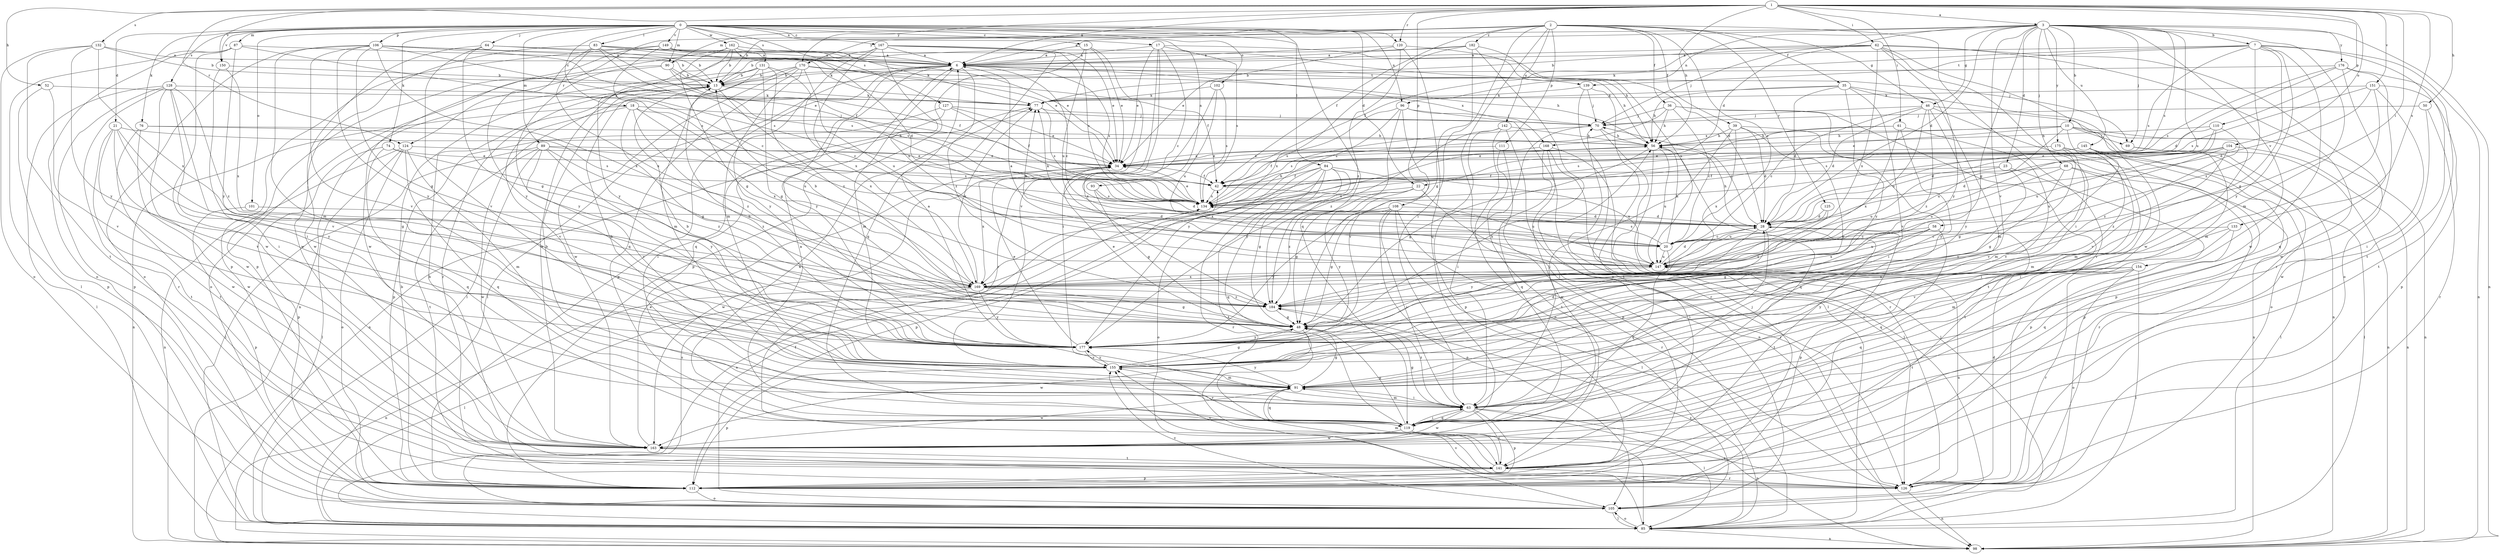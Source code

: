 strict digraph  {
0;
1;
2;
3;
6;
7;
10;
13;
15;
17;
18;
20;
21;
22;
23;
28;
34;
35;
36;
39;
42;
46;
48;
50;
52;
56;
58;
61;
62;
63;
64;
68;
69;
70;
74;
76;
77;
83;
84;
85;
87;
89;
90;
91;
93;
96;
98;
101;
102;
104;
105;
106;
108;
110;
111;
112;
119;
120;
124;
125;
126;
127;
128;
131;
132;
133;
134;
139;
141;
142;
145;
147;
149;
150;
151;
154;
155;
162;
163;
167;
168;
169;
170;
175;
176;
177;
182;
184;
0 -> 15  [label=c];
0 -> 17  [label=c];
0 -> 18  [label=c];
0 -> 21  [label=d];
0 -> 22  [label=d];
0 -> 64  [label=j];
0 -> 74  [label=k];
0 -> 76  [label=k];
0 -> 83  [label=l];
0 -> 84  [label=l];
0 -> 87  [label=m];
0 -> 89  [label=m];
0 -> 90  [label=m];
0 -> 93  [label=n];
0 -> 96  [label=n];
0 -> 101  [label=o];
0 -> 102  [label=o];
0 -> 106  [label=p];
0 -> 119  [label=q];
0 -> 120  [label=r];
0 -> 127  [label=s];
0 -> 128  [label=s];
0 -> 131  [label=s];
0 -> 149  [label=v];
0 -> 150  [label=v];
0 -> 162  [label=w];
0 -> 167  [label=x];
1 -> 3  [label=a];
1 -> 6  [label=a];
1 -> 50  [label=h];
1 -> 52  [label=h];
1 -> 56  [label=h];
1 -> 58  [label=i];
1 -> 61  [label=i];
1 -> 62  [label=i];
1 -> 104  [label=o];
1 -> 108  [label=p];
1 -> 110  [label=p];
1 -> 120  [label=r];
1 -> 124  [label=r];
1 -> 132  [label=s];
1 -> 133  [label=s];
1 -> 150  [label=v];
1 -> 151  [label=v];
1 -> 170  [label=y];
2 -> 6  [label=a];
2 -> 20  [label=c];
2 -> 35  [label=f];
2 -> 36  [label=f];
2 -> 39  [label=f];
2 -> 42  [label=f];
2 -> 46  [label=g];
2 -> 63  [label=i];
2 -> 85  [label=l];
2 -> 90  [label=m];
2 -> 111  [label=p];
2 -> 124  [label=r];
2 -> 125  [label=r];
2 -> 126  [label=r];
2 -> 142  [label=u];
2 -> 182  [label=z];
3 -> 7  [label=b];
3 -> 10  [label=b];
3 -> 13  [label=b];
3 -> 22  [label=d];
3 -> 23  [label=d];
3 -> 28  [label=d];
3 -> 46  [label=g];
3 -> 48  [label=g];
3 -> 68  [label=j];
3 -> 69  [label=j];
3 -> 91  [label=m];
3 -> 96  [label=n];
3 -> 98  [label=n];
3 -> 134  [label=s];
3 -> 145  [label=u];
3 -> 147  [label=u];
3 -> 154  [label=v];
3 -> 155  [label=v];
3 -> 170  [label=y];
3 -> 175  [label=y];
3 -> 176  [label=y];
6 -> 13  [label=b];
6 -> 20  [label=c];
6 -> 56  [label=h];
6 -> 85  [label=l];
6 -> 91  [label=m];
6 -> 112  [label=p];
6 -> 119  [label=q];
6 -> 134  [label=s];
6 -> 139  [label=t];
6 -> 168  [label=x];
6 -> 177  [label=y];
6 -> 184  [label=z];
7 -> 6  [label=a];
7 -> 48  [label=g];
7 -> 77  [label=k];
7 -> 98  [label=n];
7 -> 134  [label=s];
7 -> 139  [label=t];
7 -> 141  [label=t];
7 -> 163  [label=w];
7 -> 177  [label=y];
7 -> 184  [label=z];
10 -> 34  [label=e];
10 -> 56  [label=h];
10 -> 69  [label=j];
10 -> 91  [label=m];
10 -> 98  [label=n];
10 -> 147  [label=u];
10 -> 155  [label=v];
10 -> 168  [label=x];
13 -> 77  [label=k];
13 -> 169  [label=x];
15 -> 6  [label=a];
15 -> 34  [label=e];
15 -> 112  [label=p];
15 -> 126  [label=r];
15 -> 147  [label=u];
17 -> 6  [label=a];
17 -> 20  [label=c];
17 -> 34  [label=e];
17 -> 63  [label=i];
17 -> 69  [label=j];
17 -> 134  [label=s];
17 -> 155  [label=v];
18 -> 48  [label=g];
18 -> 70  [label=j];
18 -> 98  [label=n];
18 -> 147  [label=u];
18 -> 155  [label=v];
18 -> 169  [label=x];
18 -> 184  [label=z];
20 -> 56  [label=h];
20 -> 77  [label=k];
20 -> 119  [label=q];
20 -> 134  [label=s];
20 -> 147  [label=u];
21 -> 48  [label=g];
21 -> 56  [label=h];
21 -> 141  [label=t];
21 -> 155  [label=v];
21 -> 163  [label=w];
21 -> 177  [label=y];
22 -> 48  [label=g];
22 -> 126  [label=r];
22 -> 134  [label=s];
22 -> 177  [label=y];
22 -> 184  [label=z];
23 -> 42  [label=f];
23 -> 112  [label=p];
23 -> 147  [label=u];
23 -> 177  [label=y];
28 -> 20  [label=c];
28 -> 56  [label=h];
28 -> 63  [label=i];
28 -> 70  [label=j];
28 -> 77  [label=k];
28 -> 112  [label=p];
28 -> 141  [label=t];
28 -> 177  [label=y];
34 -> 42  [label=f];
34 -> 163  [label=w];
34 -> 169  [label=x];
35 -> 28  [label=d];
35 -> 56  [label=h];
35 -> 77  [label=k];
35 -> 91  [label=m];
35 -> 98  [label=n];
35 -> 155  [label=v];
35 -> 177  [label=y];
36 -> 20  [label=c];
36 -> 56  [label=h];
36 -> 63  [label=i];
36 -> 70  [label=j];
36 -> 134  [label=s];
36 -> 141  [label=t];
39 -> 28  [label=d];
39 -> 56  [label=h];
39 -> 63  [label=i];
39 -> 98  [label=n];
39 -> 169  [label=x];
39 -> 177  [label=y];
42 -> 134  [label=s];
42 -> 147  [label=u];
46 -> 20  [label=c];
46 -> 28  [label=d];
46 -> 70  [label=j];
46 -> 105  [label=o];
46 -> 112  [label=p];
46 -> 147  [label=u];
46 -> 177  [label=y];
46 -> 184  [label=z];
48 -> 34  [label=e];
48 -> 56  [label=h];
48 -> 163  [label=w];
48 -> 177  [label=y];
50 -> 70  [label=j];
50 -> 126  [label=r];
50 -> 163  [label=w];
52 -> 77  [label=k];
52 -> 112  [label=p];
52 -> 155  [label=v];
56 -> 34  [label=e];
56 -> 42  [label=f];
56 -> 48  [label=g];
56 -> 85  [label=l];
56 -> 119  [label=q];
56 -> 147  [label=u];
56 -> 169  [label=x];
58 -> 20  [label=c];
58 -> 48  [label=g];
58 -> 119  [label=q];
58 -> 147  [label=u];
58 -> 169  [label=x];
61 -> 56  [label=h];
61 -> 91  [label=m];
61 -> 134  [label=s];
61 -> 169  [label=x];
61 -> 177  [label=y];
62 -> 6  [label=a];
62 -> 13  [label=b];
62 -> 42  [label=f];
62 -> 63  [label=i];
62 -> 70  [label=j];
62 -> 105  [label=o];
62 -> 126  [label=r];
62 -> 163  [label=w];
62 -> 169  [label=x];
62 -> 177  [label=y];
63 -> 13  [label=b];
63 -> 48  [label=g];
63 -> 85  [label=l];
63 -> 91  [label=m];
63 -> 98  [label=n];
63 -> 112  [label=p];
63 -> 119  [label=q];
63 -> 141  [label=t];
63 -> 163  [label=w];
63 -> 184  [label=z];
64 -> 6  [label=a];
64 -> 13  [label=b];
64 -> 48  [label=g];
64 -> 155  [label=v];
64 -> 163  [label=w];
68 -> 42  [label=f];
68 -> 48  [label=g];
68 -> 126  [label=r];
68 -> 141  [label=t];
68 -> 147  [label=u];
69 -> 63  [label=i];
69 -> 98  [label=n];
70 -> 56  [label=h];
70 -> 63  [label=i];
70 -> 126  [label=r];
70 -> 134  [label=s];
74 -> 34  [label=e];
74 -> 112  [label=p];
74 -> 119  [label=q];
74 -> 184  [label=z];
76 -> 56  [label=h];
76 -> 134  [label=s];
76 -> 141  [label=t];
76 -> 163  [label=w];
77 -> 70  [label=j];
77 -> 98  [label=n];
77 -> 134  [label=s];
83 -> 6  [label=a];
83 -> 34  [label=e];
83 -> 42  [label=f];
83 -> 77  [label=k];
83 -> 134  [label=s];
83 -> 163  [label=w];
83 -> 169  [label=x];
83 -> 177  [label=y];
84 -> 42  [label=f];
84 -> 48  [label=g];
84 -> 105  [label=o];
84 -> 112  [label=p];
84 -> 119  [label=q];
84 -> 126  [label=r];
84 -> 141  [label=t];
84 -> 147  [label=u];
85 -> 98  [label=n];
85 -> 105  [label=o];
85 -> 134  [label=s];
85 -> 155  [label=v];
85 -> 184  [label=z];
87 -> 6  [label=a];
87 -> 85  [label=l];
87 -> 105  [label=o];
87 -> 134  [label=s];
87 -> 163  [label=w];
87 -> 177  [label=y];
89 -> 34  [label=e];
89 -> 85  [label=l];
89 -> 134  [label=s];
89 -> 141  [label=t];
89 -> 155  [label=v];
89 -> 163  [label=w];
89 -> 177  [label=y];
89 -> 184  [label=z];
90 -> 13  [label=b];
90 -> 42  [label=f];
90 -> 105  [label=o];
90 -> 134  [label=s];
90 -> 177  [label=y];
91 -> 13  [label=b];
91 -> 48  [label=g];
91 -> 63  [label=i];
91 -> 119  [label=q];
91 -> 163  [label=w];
91 -> 177  [label=y];
93 -> 28  [label=d];
93 -> 48  [label=g];
93 -> 134  [label=s];
96 -> 70  [label=j];
96 -> 126  [label=r];
96 -> 134  [label=s];
96 -> 155  [label=v];
96 -> 177  [label=y];
96 -> 184  [label=z];
101 -> 28  [label=d];
101 -> 112  [label=p];
102 -> 77  [label=k];
102 -> 134  [label=s];
102 -> 147  [label=u];
102 -> 184  [label=z];
104 -> 28  [label=d];
104 -> 34  [label=e];
104 -> 98  [label=n];
104 -> 147  [label=u];
104 -> 184  [label=z];
105 -> 42  [label=f];
105 -> 85  [label=l];
105 -> 134  [label=s];
105 -> 155  [label=v];
106 -> 6  [label=a];
106 -> 13  [label=b];
106 -> 34  [label=e];
106 -> 48  [label=g];
106 -> 91  [label=m];
106 -> 105  [label=o];
106 -> 134  [label=s];
106 -> 155  [label=v];
106 -> 169  [label=x];
106 -> 177  [label=y];
108 -> 28  [label=d];
108 -> 48  [label=g];
108 -> 63  [label=i];
108 -> 85  [label=l];
108 -> 105  [label=o];
108 -> 126  [label=r];
108 -> 177  [label=y];
110 -> 28  [label=d];
110 -> 56  [label=h];
110 -> 134  [label=s];
110 -> 147  [label=u];
110 -> 184  [label=z];
111 -> 34  [label=e];
111 -> 112  [label=p];
111 -> 141  [label=t];
112 -> 13  [label=b];
112 -> 70  [label=j];
112 -> 105  [label=o];
119 -> 6  [label=a];
119 -> 48  [label=g];
119 -> 63  [label=i];
119 -> 77  [label=k];
119 -> 85  [label=l];
119 -> 126  [label=r];
119 -> 155  [label=v];
119 -> 163  [label=w];
120 -> 6  [label=a];
120 -> 34  [label=e];
120 -> 119  [label=q];
120 -> 147  [label=u];
120 -> 184  [label=z];
124 -> 34  [label=e];
124 -> 85  [label=l];
124 -> 91  [label=m];
124 -> 98  [label=n];
124 -> 105  [label=o];
124 -> 119  [label=q];
125 -> 28  [label=d];
125 -> 147  [label=u];
125 -> 184  [label=z];
126 -> 28  [label=d];
126 -> 98  [label=n];
126 -> 147  [label=u];
127 -> 34  [label=e];
127 -> 42  [label=f];
127 -> 63  [label=i];
127 -> 70  [label=j];
127 -> 112  [label=p];
128 -> 63  [label=i];
128 -> 77  [label=k];
128 -> 85  [label=l];
128 -> 112  [label=p];
128 -> 126  [label=r];
128 -> 155  [label=v];
128 -> 163  [label=w];
128 -> 184  [label=z];
131 -> 13  [label=b];
131 -> 20  [label=c];
131 -> 48  [label=g];
131 -> 91  [label=m];
131 -> 98  [label=n];
131 -> 126  [label=r];
131 -> 184  [label=z];
132 -> 6  [label=a];
132 -> 13  [label=b];
132 -> 105  [label=o];
132 -> 141  [label=t];
132 -> 169  [label=x];
132 -> 177  [label=y];
133 -> 20  [label=c];
133 -> 91  [label=m];
133 -> 119  [label=q];
133 -> 155  [label=v];
134 -> 28  [label=d];
134 -> 34  [label=e];
134 -> 56  [label=h];
139 -> 70  [label=j];
139 -> 77  [label=k];
139 -> 85  [label=l];
139 -> 141  [label=t];
141 -> 13  [label=b];
141 -> 91  [label=m];
141 -> 112  [label=p];
141 -> 126  [label=r];
141 -> 155  [label=v];
142 -> 56  [label=h];
142 -> 98  [label=n];
142 -> 105  [label=o];
142 -> 112  [label=p];
142 -> 177  [label=y];
145 -> 34  [label=e];
145 -> 63  [label=i];
145 -> 85  [label=l];
145 -> 112  [label=p];
145 -> 155  [label=v];
147 -> 6  [label=a];
147 -> 28  [label=d];
147 -> 169  [label=x];
149 -> 6  [label=a];
149 -> 20  [label=c];
149 -> 34  [label=e];
149 -> 56  [label=h];
149 -> 112  [label=p];
149 -> 163  [label=w];
150 -> 13  [label=b];
150 -> 63  [label=i];
150 -> 169  [label=x];
151 -> 28  [label=d];
151 -> 63  [label=i];
151 -> 77  [label=k];
151 -> 91  [label=m];
151 -> 112  [label=p];
151 -> 134  [label=s];
154 -> 85  [label=l];
154 -> 105  [label=o];
154 -> 119  [label=q];
154 -> 126  [label=r];
154 -> 141  [label=t];
154 -> 169  [label=x];
154 -> 177  [label=y];
155 -> 13  [label=b];
155 -> 28  [label=d];
155 -> 48  [label=g];
155 -> 91  [label=m];
155 -> 112  [label=p];
155 -> 177  [label=y];
162 -> 6  [label=a];
162 -> 13  [label=b];
162 -> 28  [label=d];
162 -> 48  [label=g];
162 -> 77  [label=k];
162 -> 112  [label=p];
162 -> 177  [label=y];
163 -> 34  [label=e];
163 -> 141  [label=t];
167 -> 6  [label=a];
167 -> 34  [label=e];
167 -> 91  [label=m];
167 -> 119  [label=q];
167 -> 134  [label=s];
167 -> 147  [label=u];
167 -> 163  [label=w];
167 -> 169  [label=x];
168 -> 34  [label=e];
168 -> 85  [label=l];
168 -> 119  [label=q];
168 -> 126  [label=r];
168 -> 163  [label=w];
169 -> 13  [label=b];
169 -> 48  [label=g];
169 -> 77  [label=k];
169 -> 85  [label=l];
169 -> 98  [label=n];
169 -> 177  [label=y];
169 -> 184  [label=z];
170 -> 13  [label=b];
170 -> 42  [label=f];
170 -> 56  [label=h];
170 -> 85  [label=l];
170 -> 119  [label=q];
170 -> 147  [label=u];
170 -> 163  [label=w];
170 -> 177  [label=y];
175 -> 34  [label=e];
175 -> 48  [label=g];
175 -> 85  [label=l];
175 -> 91  [label=m];
175 -> 155  [label=v];
176 -> 13  [label=b];
176 -> 28  [label=d];
176 -> 119  [label=q];
176 -> 134  [label=s];
176 -> 141  [label=t];
176 -> 163  [label=w];
177 -> 6  [label=a];
177 -> 13  [label=b];
177 -> 34  [label=e];
177 -> 155  [label=v];
182 -> 6  [label=a];
182 -> 13  [label=b];
182 -> 28  [label=d];
182 -> 48  [label=g];
182 -> 105  [label=o];
182 -> 169  [label=x];
184 -> 48  [label=g];
}
